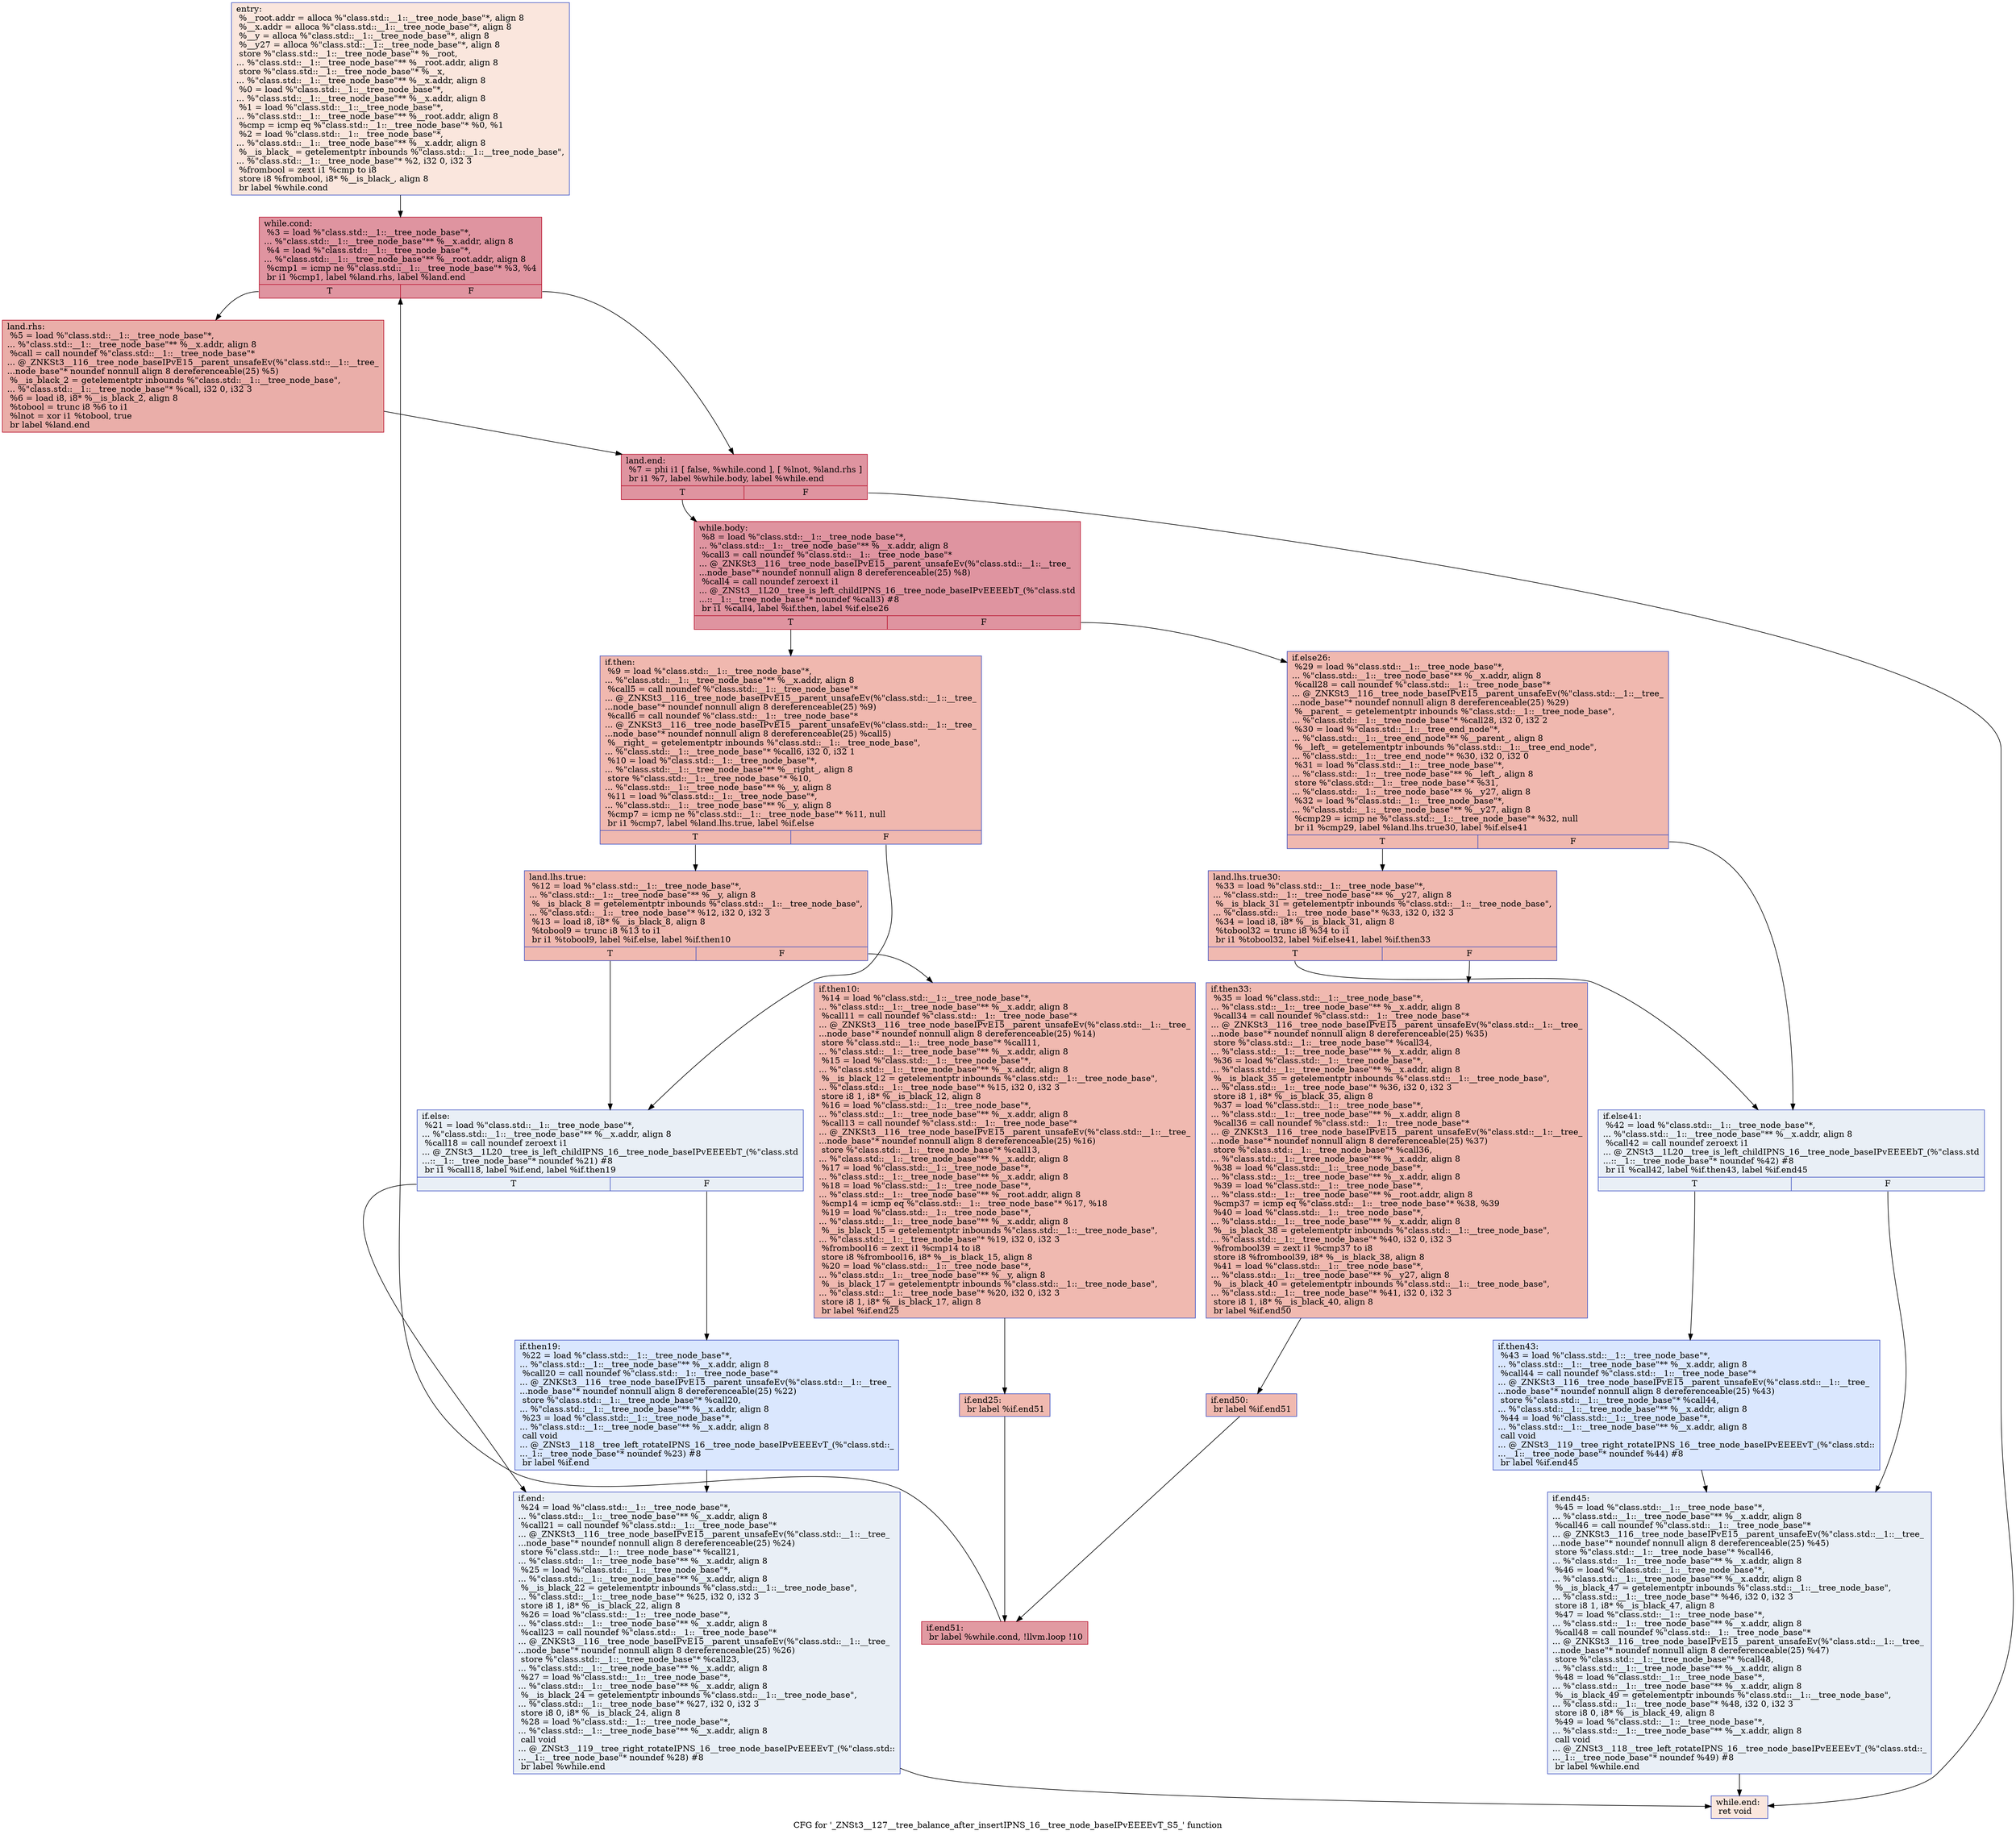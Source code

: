 digraph "CFG for '_ZNSt3__127__tree_balance_after_insertIPNS_16__tree_node_baseIPvEEEEvT_S5_' function" {
	label="CFG for '_ZNSt3__127__tree_balance_after_insertIPNS_16__tree_node_baseIPvEEEEvT_S5_' function";

	Node0x60000255eac0 [shape=record,color="#3d50c3ff", style=filled, fillcolor="#f3c7b170",label="{entry:\l  %__root.addr = alloca %\"class.std::__1::__tree_node_base\"*, align 8\l  %__x.addr = alloca %\"class.std::__1::__tree_node_base\"*, align 8\l  %__y = alloca %\"class.std::__1::__tree_node_base\"*, align 8\l  %__y27 = alloca %\"class.std::__1::__tree_node_base\"*, align 8\l  store %\"class.std::__1::__tree_node_base\"* %__root,\l... %\"class.std::__1::__tree_node_base\"** %__root.addr, align 8\l  store %\"class.std::__1::__tree_node_base\"* %__x,\l... %\"class.std::__1::__tree_node_base\"** %__x.addr, align 8\l  %0 = load %\"class.std::__1::__tree_node_base\"*,\l... %\"class.std::__1::__tree_node_base\"** %__x.addr, align 8\l  %1 = load %\"class.std::__1::__tree_node_base\"*,\l... %\"class.std::__1::__tree_node_base\"** %__root.addr, align 8\l  %cmp = icmp eq %\"class.std::__1::__tree_node_base\"* %0, %1\l  %2 = load %\"class.std::__1::__tree_node_base\"*,\l... %\"class.std::__1::__tree_node_base\"** %__x.addr, align 8\l  %__is_black_ = getelementptr inbounds %\"class.std::__1::__tree_node_base\",\l... %\"class.std::__1::__tree_node_base\"* %2, i32 0, i32 3\l  %frombool = zext i1 %cmp to i8\l  store i8 %frombool, i8* %__is_black_, align 8\l  br label %while.cond\l}"];
	Node0x60000255eac0 -> Node0x60000255eb00;
	Node0x60000255eb00 [shape=record,color="#b70d28ff", style=filled, fillcolor="#b70d2870",label="{while.cond:                                       \l  %3 = load %\"class.std::__1::__tree_node_base\"*,\l... %\"class.std::__1::__tree_node_base\"** %__x.addr, align 8\l  %4 = load %\"class.std::__1::__tree_node_base\"*,\l... %\"class.std::__1::__tree_node_base\"** %__root.addr, align 8\l  %cmp1 = icmp ne %\"class.std::__1::__tree_node_base\"* %3, %4\l  br i1 %cmp1, label %land.rhs, label %land.end\l|{<s0>T|<s1>F}}"];
	Node0x60000255eb00:s0 -> Node0x60000255eb80;
	Node0x60000255eb00:s1 -> Node0x60000255ebc0;
	Node0x60000255eb80 [shape=record,color="#b70d28ff", style=filled, fillcolor="#d0473d70",label="{land.rhs:                                         \l  %5 = load %\"class.std::__1::__tree_node_base\"*,\l... %\"class.std::__1::__tree_node_base\"** %__x.addr, align 8\l  %call = call noundef %\"class.std::__1::__tree_node_base\"*\l... @_ZNKSt3__116__tree_node_baseIPvE15__parent_unsafeEv(%\"class.std::__1::__tree_\l...node_base\"* noundef nonnull align 8 dereferenceable(25) %5)\l  %__is_black_2 = getelementptr inbounds %\"class.std::__1::__tree_node_base\",\l... %\"class.std::__1::__tree_node_base\"* %call, i32 0, i32 3\l  %6 = load i8, i8* %__is_black_2, align 8\l  %tobool = trunc i8 %6 to i1\l  %lnot = xor i1 %tobool, true\l  br label %land.end\l}"];
	Node0x60000255eb80 -> Node0x60000255ebc0;
	Node0x60000255ebc0 [shape=record,color="#b70d28ff", style=filled, fillcolor="#b70d2870",label="{land.end:                                         \l  %7 = phi i1 [ false, %while.cond ], [ %lnot, %land.rhs ]\l  br i1 %7, label %while.body, label %while.end\l|{<s0>T|<s1>F}}"];
	Node0x60000255ebc0:s0 -> Node0x60000255ec00;
	Node0x60000255ebc0:s1 -> Node0x60000255ec80;
	Node0x60000255ec00 [shape=record,color="#b70d28ff", style=filled, fillcolor="#b70d2870",label="{while.body:                                       \l  %8 = load %\"class.std::__1::__tree_node_base\"*,\l... %\"class.std::__1::__tree_node_base\"** %__x.addr, align 8\l  %call3 = call noundef %\"class.std::__1::__tree_node_base\"*\l... @_ZNKSt3__116__tree_node_baseIPvE15__parent_unsafeEv(%\"class.std::__1::__tree_\l...node_base\"* noundef nonnull align 8 dereferenceable(25) %8)\l  %call4 = call noundef zeroext i1\l... @_ZNSt3__1L20__tree_is_left_childIPNS_16__tree_node_baseIPvEEEEbT_(%\"class.std\l...::__1::__tree_node_base\"* noundef %call3) #8\l  br i1 %call4, label %if.then, label %if.else26\l|{<s0>T|<s1>F}}"];
	Node0x60000255ec00:s0 -> Node0x60000255ed00;
	Node0x60000255ec00:s1 -> Node0x60000255ed40;
	Node0x60000255ed00 [shape=record,color="#3d50c3ff", style=filled, fillcolor="#dc5d4a70",label="{if.then:                                          \l  %9 = load %\"class.std::__1::__tree_node_base\"*,\l... %\"class.std::__1::__tree_node_base\"** %__x.addr, align 8\l  %call5 = call noundef %\"class.std::__1::__tree_node_base\"*\l... @_ZNKSt3__116__tree_node_baseIPvE15__parent_unsafeEv(%\"class.std::__1::__tree_\l...node_base\"* noundef nonnull align 8 dereferenceable(25) %9)\l  %call6 = call noundef %\"class.std::__1::__tree_node_base\"*\l... @_ZNKSt3__116__tree_node_baseIPvE15__parent_unsafeEv(%\"class.std::__1::__tree_\l...node_base\"* noundef nonnull align 8 dereferenceable(25) %call5)\l  %__right_ = getelementptr inbounds %\"class.std::__1::__tree_node_base\",\l... %\"class.std::__1::__tree_node_base\"* %call6, i32 0, i32 1\l  %10 = load %\"class.std::__1::__tree_node_base\"*,\l... %\"class.std::__1::__tree_node_base\"** %__right_, align 8\l  store %\"class.std::__1::__tree_node_base\"* %10,\l... %\"class.std::__1::__tree_node_base\"** %__y, align 8\l  %11 = load %\"class.std::__1::__tree_node_base\"*,\l... %\"class.std::__1::__tree_node_base\"** %__y, align 8\l  %cmp7 = icmp ne %\"class.std::__1::__tree_node_base\"* %11, null\l  br i1 %cmp7, label %land.lhs.true, label %if.else\l|{<s0>T|<s1>F}}"];
	Node0x60000255ed00:s0 -> Node0x60000255ed80;
	Node0x60000255ed00:s1 -> Node0x60000255ee40;
	Node0x60000255ed80 [shape=record,color="#3d50c3ff", style=filled, fillcolor="#de614d70",label="{land.lhs.true:                                    \l  %12 = load %\"class.std::__1::__tree_node_base\"*,\l... %\"class.std::__1::__tree_node_base\"** %__y, align 8\l  %__is_black_8 = getelementptr inbounds %\"class.std::__1::__tree_node_base\",\l... %\"class.std::__1::__tree_node_base\"* %12, i32 0, i32 3\l  %13 = load i8, i8* %__is_black_8, align 8\l  %tobool9 = trunc i8 %13 to i1\l  br i1 %tobool9, label %if.else, label %if.then10\l|{<s0>T|<s1>F}}"];
	Node0x60000255ed80:s0 -> Node0x60000255ee40;
	Node0x60000255ed80:s1 -> Node0x60000255ee80;
	Node0x60000255ee80 [shape=record,color="#3d50c3ff", style=filled, fillcolor="#de614d70",label="{if.then10:                                        \l  %14 = load %\"class.std::__1::__tree_node_base\"*,\l... %\"class.std::__1::__tree_node_base\"** %__x.addr, align 8\l  %call11 = call noundef %\"class.std::__1::__tree_node_base\"*\l... @_ZNKSt3__116__tree_node_baseIPvE15__parent_unsafeEv(%\"class.std::__1::__tree_\l...node_base\"* noundef nonnull align 8 dereferenceable(25) %14)\l  store %\"class.std::__1::__tree_node_base\"* %call11,\l... %\"class.std::__1::__tree_node_base\"** %__x.addr, align 8\l  %15 = load %\"class.std::__1::__tree_node_base\"*,\l... %\"class.std::__1::__tree_node_base\"** %__x.addr, align 8\l  %__is_black_12 = getelementptr inbounds %\"class.std::__1::__tree_node_base\",\l... %\"class.std::__1::__tree_node_base\"* %15, i32 0, i32 3\l  store i8 1, i8* %__is_black_12, align 8\l  %16 = load %\"class.std::__1::__tree_node_base\"*,\l... %\"class.std::__1::__tree_node_base\"** %__x.addr, align 8\l  %call13 = call noundef %\"class.std::__1::__tree_node_base\"*\l... @_ZNKSt3__116__tree_node_baseIPvE15__parent_unsafeEv(%\"class.std::__1::__tree_\l...node_base\"* noundef nonnull align 8 dereferenceable(25) %16)\l  store %\"class.std::__1::__tree_node_base\"* %call13,\l... %\"class.std::__1::__tree_node_base\"** %__x.addr, align 8\l  %17 = load %\"class.std::__1::__tree_node_base\"*,\l... %\"class.std::__1::__tree_node_base\"** %__x.addr, align 8\l  %18 = load %\"class.std::__1::__tree_node_base\"*,\l... %\"class.std::__1::__tree_node_base\"** %__root.addr, align 8\l  %cmp14 = icmp eq %\"class.std::__1::__tree_node_base\"* %17, %18\l  %19 = load %\"class.std::__1::__tree_node_base\"*,\l... %\"class.std::__1::__tree_node_base\"** %__x.addr, align 8\l  %__is_black_15 = getelementptr inbounds %\"class.std::__1::__tree_node_base\",\l... %\"class.std::__1::__tree_node_base\"* %19, i32 0, i32 3\l  %frombool16 = zext i1 %cmp14 to i8\l  store i8 %frombool16, i8* %__is_black_15, align 8\l  %20 = load %\"class.std::__1::__tree_node_base\"*,\l... %\"class.std::__1::__tree_node_base\"** %__y, align 8\l  %__is_black_17 = getelementptr inbounds %\"class.std::__1::__tree_node_base\",\l... %\"class.std::__1::__tree_node_base\"* %20, i32 0, i32 3\l  store i8 1, i8* %__is_black_17, align 8\l  br label %if.end25\l}"];
	Node0x60000255ee80 -> Node0x60000255eec0;
	Node0x60000255ee40 [shape=record,color="#3d50c3ff", style=filled, fillcolor="#cedaeb70",label="{if.else:                                          \l  %21 = load %\"class.std::__1::__tree_node_base\"*,\l... %\"class.std::__1::__tree_node_base\"** %__x.addr, align 8\l  %call18 = call noundef zeroext i1\l... @_ZNSt3__1L20__tree_is_left_childIPNS_16__tree_node_baseIPvEEEEbT_(%\"class.std\l...::__1::__tree_node_base\"* noundef %21) #8\l  br i1 %call18, label %if.end, label %if.then19\l|{<s0>T|<s1>F}}"];
	Node0x60000255ee40:s0 -> Node0x60000255efc0;
	Node0x60000255ee40:s1 -> Node0x60000255f000;
	Node0x60000255f000 [shape=record,color="#3d50c3ff", style=filled, fillcolor="#abc8fd70",label="{if.then19:                                        \l  %22 = load %\"class.std::__1::__tree_node_base\"*,\l... %\"class.std::__1::__tree_node_base\"** %__x.addr, align 8\l  %call20 = call noundef %\"class.std::__1::__tree_node_base\"*\l... @_ZNKSt3__116__tree_node_baseIPvE15__parent_unsafeEv(%\"class.std::__1::__tree_\l...node_base\"* noundef nonnull align 8 dereferenceable(25) %22)\l  store %\"class.std::__1::__tree_node_base\"* %call20,\l... %\"class.std::__1::__tree_node_base\"** %__x.addr, align 8\l  %23 = load %\"class.std::__1::__tree_node_base\"*,\l... %\"class.std::__1::__tree_node_base\"** %__x.addr, align 8\l  call void\l... @_ZNSt3__118__tree_left_rotateIPNS_16__tree_node_baseIPvEEEEvT_(%\"class.std::_\l..._1::__tree_node_base\"* noundef %23) #8\l  br label %if.end\l}"];
	Node0x60000255f000 -> Node0x60000255efc0;
	Node0x60000255efc0 [shape=record,color="#3d50c3ff", style=filled, fillcolor="#cedaeb70",label="{if.end:                                           \l  %24 = load %\"class.std::__1::__tree_node_base\"*,\l... %\"class.std::__1::__tree_node_base\"** %__x.addr, align 8\l  %call21 = call noundef %\"class.std::__1::__tree_node_base\"*\l... @_ZNKSt3__116__tree_node_baseIPvE15__parent_unsafeEv(%\"class.std::__1::__tree_\l...node_base\"* noundef nonnull align 8 dereferenceable(25) %24)\l  store %\"class.std::__1::__tree_node_base\"* %call21,\l... %\"class.std::__1::__tree_node_base\"** %__x.addr, align 8\l  %25 = load %\"class.std::__1::__tree_node_base\"*,\l... %\"class.std::__1::__tree_node_base\"** %__x.addr, align 8\l  %__is_black_22 = getelementptr inbounds %\"class.std::__1::__tree_node_base\",\l... %\"class.std::__1::__tree_node_base\"* %25, i32 0, i32 3\l  store i8 1, i8* %__is_black_22, align 8\l  %26 = load %\"class.std::__1::__tree_node_base\"*,\l... %\"class.std::__1::__tree_node_base\"** %__x.addr, align 8\l  %call23 = call noundef %\"class.std::__1::__tree_node_base\"*\l... @_ZNKSt3__116__tree_node_baseIPvE15__parent_unsafeEv(%\"class.std::__1::__tree_\l...node_base\"* noundef nonnull align 8 dereferenceable(25) %26)\l  store %\"class.std::__1::__tree_node_base\"* %call23,\l... %\"class.std::__1::__tree_node_base\"** %__x.addr, align 8\l  %27 = load %\"class.std::__1::__tree_node_base\"*,\l... %\"class.std::__1::__tree_node_base\"** %__x.addr, align 8\l  %__is_black_24 = getelementptr inbounds %\"class.std::__1::__tree_node_base\",\l... %\"class.std::__1::__tree_node_base\"* %27, i32 0, i32 3\l  store i8 0, i8* %__is_black_24, align 8\l  %28 = load %\"class.std::__1::__tree_node_base\"*,\l... %\"class.std::__1::__tree_node_base\"** %__x.addr, align 8\l  call void\l... @_ZNSt3__119__tree_right_rotateIPNS_16__tree_node_baseIPvEEEEvT_(%\"class.std::\l...__1::__tree_node_base\"* noundef %28) #8\l  br label %while.end\l}"];
	Node0x60000255efc0 -> Node0x60000255ec80;
	Node0x60000255eec0 [shape=record,color="#3d50c3ff", style=filled, fillcolor="#de614d70",label="{if.end25:                                         \l  br label %if.end51\l}"];
	Node0x60000255eec0 -> Node0x60000255f040;
	Node0x60000255ed40 [shape=record,color="#3d50c3ff", style=filled, fillcolor="#dc5d4a70",label="{if.else26:                                        \l  %29 = load %\"class.std::__1::__tree_node_base\"*,\l... %\"class.std::__1::__tree_node_base\"** %__x.addr, align 8\l  %call28 = call noundef %\"class.std::__1::__tree_node_base\"*\l... @_ZNKSt3__116__tree_node_baseIPvE15__parent_unsafeEv(%\"class.std::__1::__tree_\l...node_base\"* noundef nonnull align 8 dereferenceable(25) %29)\l  %__parent_ = getelementptr inbounds %\"class.std::__1::__tree_node_base\",\l... %\"class.std::__1::__tree_node_base\"* %call28, i32 0, i32 2\l  %30 = load %\"class.std::__1::__tree_end_node\"*,\l... %\"class.std::__1::__tree_end_node\"** %__parent_, align 8\l  %__left_ = getelementptr inbounds %\"class.std::__1::__tree_end_node\",\l... %\"class.std::__1::__tree_end_node\"* %30, i32 0, i32 0\l  %31 = load %\"class.std::__1::__tree_node_base\"*,\l... %\"class.std::__1::__tree_node_base\"** %__left_, align 8\l  store %\"class.std::__1::__tree_node_base\"* %31,\l... %\"class.std::__1::__tree_node_base\"** %__y27, align 8\l  %32 = load %\"class.std::__1::__tree_node_base\"*,\l... %\"class.std::__1::__tree_node_base\"** %__y27, align 8\l  %cmp29 = icmp ne %\"class.std::__1::__tree_node_base\"* %32, null\l  br i1 %cmp29, label %land.lhs.true30, label %if.else41\l|{<s0>T|<s1>F}}"];
	Node0x60000255ed40:s0 -> Node0x60000255f240;
	Node0x60000255ed40:s1 -> Node0x60000255f2c0;
	Node0x60000255f240 [shape=record,color="#3d50c3ff", style=filled, fillcolor="#de614d70",label="{land.lhs.true30:                                  \l  %33 = load %\"class.std::__1::__tree_node_base\"*,\l... %\"class.std::__1::__tree_node_base\"** %__y27, align 8\l  %__is_black_31 = getelementptr inbounds %\"class.std::__1::__tree_node_base\",\l... %\"class.std::__1::__tree_node_base\"* %33, i32 0, i32 3\l  %34 = load i8, i8* %__is_black_31, align 8\l  %tobool32 = trunc i8 %34 to i1\l  br i1 %tobool32, label %if.else41, label %if.then33\l|{<s0>T|<s1>F}}"];
	Node0x60000255f240:s0 -> Node0x60000255f2c0;
	Node0x60000255f240:s1 -> Node0x60000255f300;
	Node0x60000255f300 [shape=record,color="#3d50c3ff", style=filled, fillcolor="#de614d70",label="{if.then33:                                        \l  %35 = load %\"class.std::__1::__tree_node_base\"*,\l... %\"class.std::__1::__tree_node_base\"** %__x.addr, align 8\l  %call34 = call noundef %\"class.std::__1::__tree_node_base\"*\l... @_ZNKSt3__116__tree_node_baseIPvE15__parent_unsafeEv(%\"class.std::__1::__tree_\l...node_base\"* noundef nonnull align 8 dereferenceable(25) %35)\l  store %\"class.std::__1::__tree_node_base\"* %call34,\l... %\"class.std::__1::__tree_node_base\"** %__x.addr, align 8\l  %36 = load %\"class.std::__1::__tree_node_base\"*,\l... %\"class.std::__1::__tree_node_base\"** %__x.addr, align 8\l  %__is_black_35 = getelementptr inbounds %\"class.std::__1::__tree_node_base\",\l... %\"class.std::__1::__tree_node_base\"* %36, i32 0, i32 3\l  store i8 1, i8* %__is_black_35, align 8\l  %37 = load %\"class.std::__1::__tree_node_base\"*,\l... %\"class.std::__1::__tree_node_base\"** %__x.addr, align 8\l  %call36 = call noundef %\"class.std::__1::__tree_node_base\"*\l... @_ZNKSt3__116__tree_node_baseIPvE15__parent_unsafeEv(%\"class.std::__1::__tree_\l...node_base\"* noundef nonnull align 8 dereferenceable(25) %37)\l  store %\"class.std::__1::__tree_node_base\"* %call36,\l... %\"class.std::__1::__tree_node_base\"** %__x.addr, align 8\l  %38 = load %\"class.std::__1::__tree_node_base\"*,\l... %\"class.std::__1::__tree_node_base\"** %__x.addr, align 8\l  %39 = load %\"class.std::__1::__tree_node_base\"*,\l... %\"class.std::__1::__tree_node_base\"** %__root.addr, align 8\l  %cmp37 = icmp eq %\"class.std::__1::__tree_node_base\"* %38, %39\l  %40 = load %\"class.std::__1::__tree_node_base\"*,\l... %\"class.std::__1::__tree_node_base\"** %__x.addr, align 8\l  %__is_black_38 = getelementptr inbounds %\"class.std::__1::__tree_node_base\",\l... %\"class.std::__1::__tree_node_base\"* %40, i32 0, i32 3\l  %frombool39 = zext i1 %cmp37 to i8\l  store i8 %frombool39, i8* %__is_black_38, align 8\l  %41 = load %\"class.std::__1::__tree_node_base\"*,\l... %\"class.std::__1::__tree_node_base\"** %__y27, align 8\l  %__is_black_40 = getelementptr inbounds %\"class.std::__1::__tree_node_base\",\l... %\"class.std::__1::__tree_node_base\"* %41, i32 0, i32 3\l  store i8 1, i8* %__is_black_40, align 8\l  br label %if.end50\l}"];
	Node0x60000255f300 -> Node0x60000255f340;
	Node0x60000255f2c0 [shape=record,color="#3d50c3ff", style=filled, fillcolor="#cedaeb70",label="{if.else41:                                        \l  %42 = load %\"class.std::__1::__tree_node_base\"*,\l... %\"class.std::__1::__tree_node_base\"** %__x.addr, align 8\l  %call42 = call noundef zeroext i1\l... @_ZNSt3__1L20__tree_is_left_childIPNS_16__tree_node_baseIPvEEEEbT_(%\"class.std\l...::__1::__tree_node_base\"* noundef %42) #8\l  br i1 %call42, label %if.then43, label %if.end45\l|{<s0>T|<s1>F}}"];
	Node0x60000255f2c0:s0 -> Node0x60000255f440;
	Node0x60000255f2c0:s1 -> Node0x60000255f480;
	Node0x60000255f440 [shape=record,color="#3d50c3ff", style=filled, fillcolor="#abc8fd70",label="{if.then43:                                        \l  %43 = load %\"class.std::__1::__tree_node_base\"*,\l... %\"class.std::__1::__tree_node_base\"** %__x.addr, align 8\l  %call44 = call noundef %\"class.std::__1::__tree_node_base\"*\l... @_ZNKSt3__116__tree_node_baseIPvE15__parent_unsafeEv(%\"class.std::__1::__tree_\l...node_base\"* noundef nonnull align 8 dereferenceable(25) %43)\l  store %\"class.std::__1::__tree_node_base\"* %call44,\l... %\"class.std::__1::__tree_node_base\"** %__x.addr, align 8\l  %44 = load %\"class.std::__1::__tree_node_base\"*,\l... %\"class.std::__1::__tree_node_base\"** %__x.addr, align 8\l  call void\l... @_ZNSt3__119__tree_right_rotateIPNS_16__tree_node_baseIPvEEEEvT_(%\"class.std::\l...__1::__tree_node_base\"* noundef %44) #8\l  br label %if.end45\l}"];
	Node0x60000255f440 -> Node0x60000255f480;
	Node0x60000255f480 [shape=record,color="#3d50c3ff", style=filled, fillcolor="#cedaeb70",label="{if.end45:                                         \l  %45 = load %\"class.std::__1::__tree_node_base\"*,\l... %\"class.std::__1::__tree_node_base\"** %__x.addr, align 8\l  %call46 = call noundef %\"class.std::__1::__tree_node_base\"*\l... @_ZNKSt3__116__tree_node_baseIPvE15__parent_unsafeEv(%\"class.std::__1::__tree_\l...node_base\"* noundef nonnull align 8 dereferenceable(25) %45)\l  store %\"class.std::__1::__tree_node_base\"* %call46,\l... %\"class.std::__1::__tree_node_base\"** %__x.addr, align 8\l  %46 = load %\"class.std::__1::__tree_node_base\"*,\l... %\"class.std::__1::__tree_node_base\"** %__x.addr, align 8\l  %__is_black_47 = getelementptr inbounds %\"class.std::__1::__tree_node_base\",\l... %\"class.std::__1::__tree_node_base\"* %46, i32 0, i32 3\l  store i8 1, i8* %__is_black_47, align 8\l  %47 = load %\"class.std::__1::__tree_node_base\"*,\l... %\"class.std::__1::__tree_node_base\"** %__x.addr, align 8\l  %call48 = call noundef %\"class.std::__1::__tree_node_base\"*\l... @_ZNKSt3__116__tree_node_baseIPvE15__parent_unsafeEv(%\"class.std::__1::__tree_\l...node_base\"* noundef nonnull align 8 dereferenceable(25) %47)\l  store %\"class.std::__1::__tree_node_base\"* %call48,\l... %\"class.std::__1::__tree_node_base\"** %__x.addr, align 8\l  %48 = load %\"class.std::__1::__tree_node_base\"*,\l... %\"class.std::__1::__tree_node_base\"** %__x.addr, align 8\l  %__is_black_49 = getelementptr inbounds %\"class.std::__1::__tree_node_base\",\l... %\"class.std::__1::__tree_node_base\"* %48, i32 0, i32 3\l  store i8 0, i8* %__is_black_49, align 8\l  %49 = load %\"class.std::__1::__tree_node_base\"*,\l... %\"class.std::__1::__tree_node_base\"** %__x.addr, align 8\l  call void\l... @_ZNSt3__118__tree_left_rotateIPNS_16__tree_node_baseIPvEEEEvT_(%\"class.std::_\l..._1::__tree_node_base\"* noundef %49) #8\l  br label %while.end\l}"];
	Node0x60000255f480 -> Node0x60000255ec80;
	Node0x60000255f340 [shape=record,color="#3d50c3ff", style=filled, fillcolor="#de614d70",label="{if.end50:                                         \l  br label %if.end51\l}"];
	Node0x60000255f340 -> Node0x60000255f040;
	Node0x60000255f040 [shape=record,color="#b70d28ff", style=filled, fillcolor="#bb1b2c70",label="{if.end51:                                         \l  br label %while.cond, !llvm.loop !10\l}"];
	Node0x60000255f040 -> Node0x60000255eb00;
	Node0x60000255ec80 [shape=record,color="#3d50c3ff", style=filled, fillcolor="#f3c7b170",label="{while.end:                                        \l  ret void\l}"];
}
